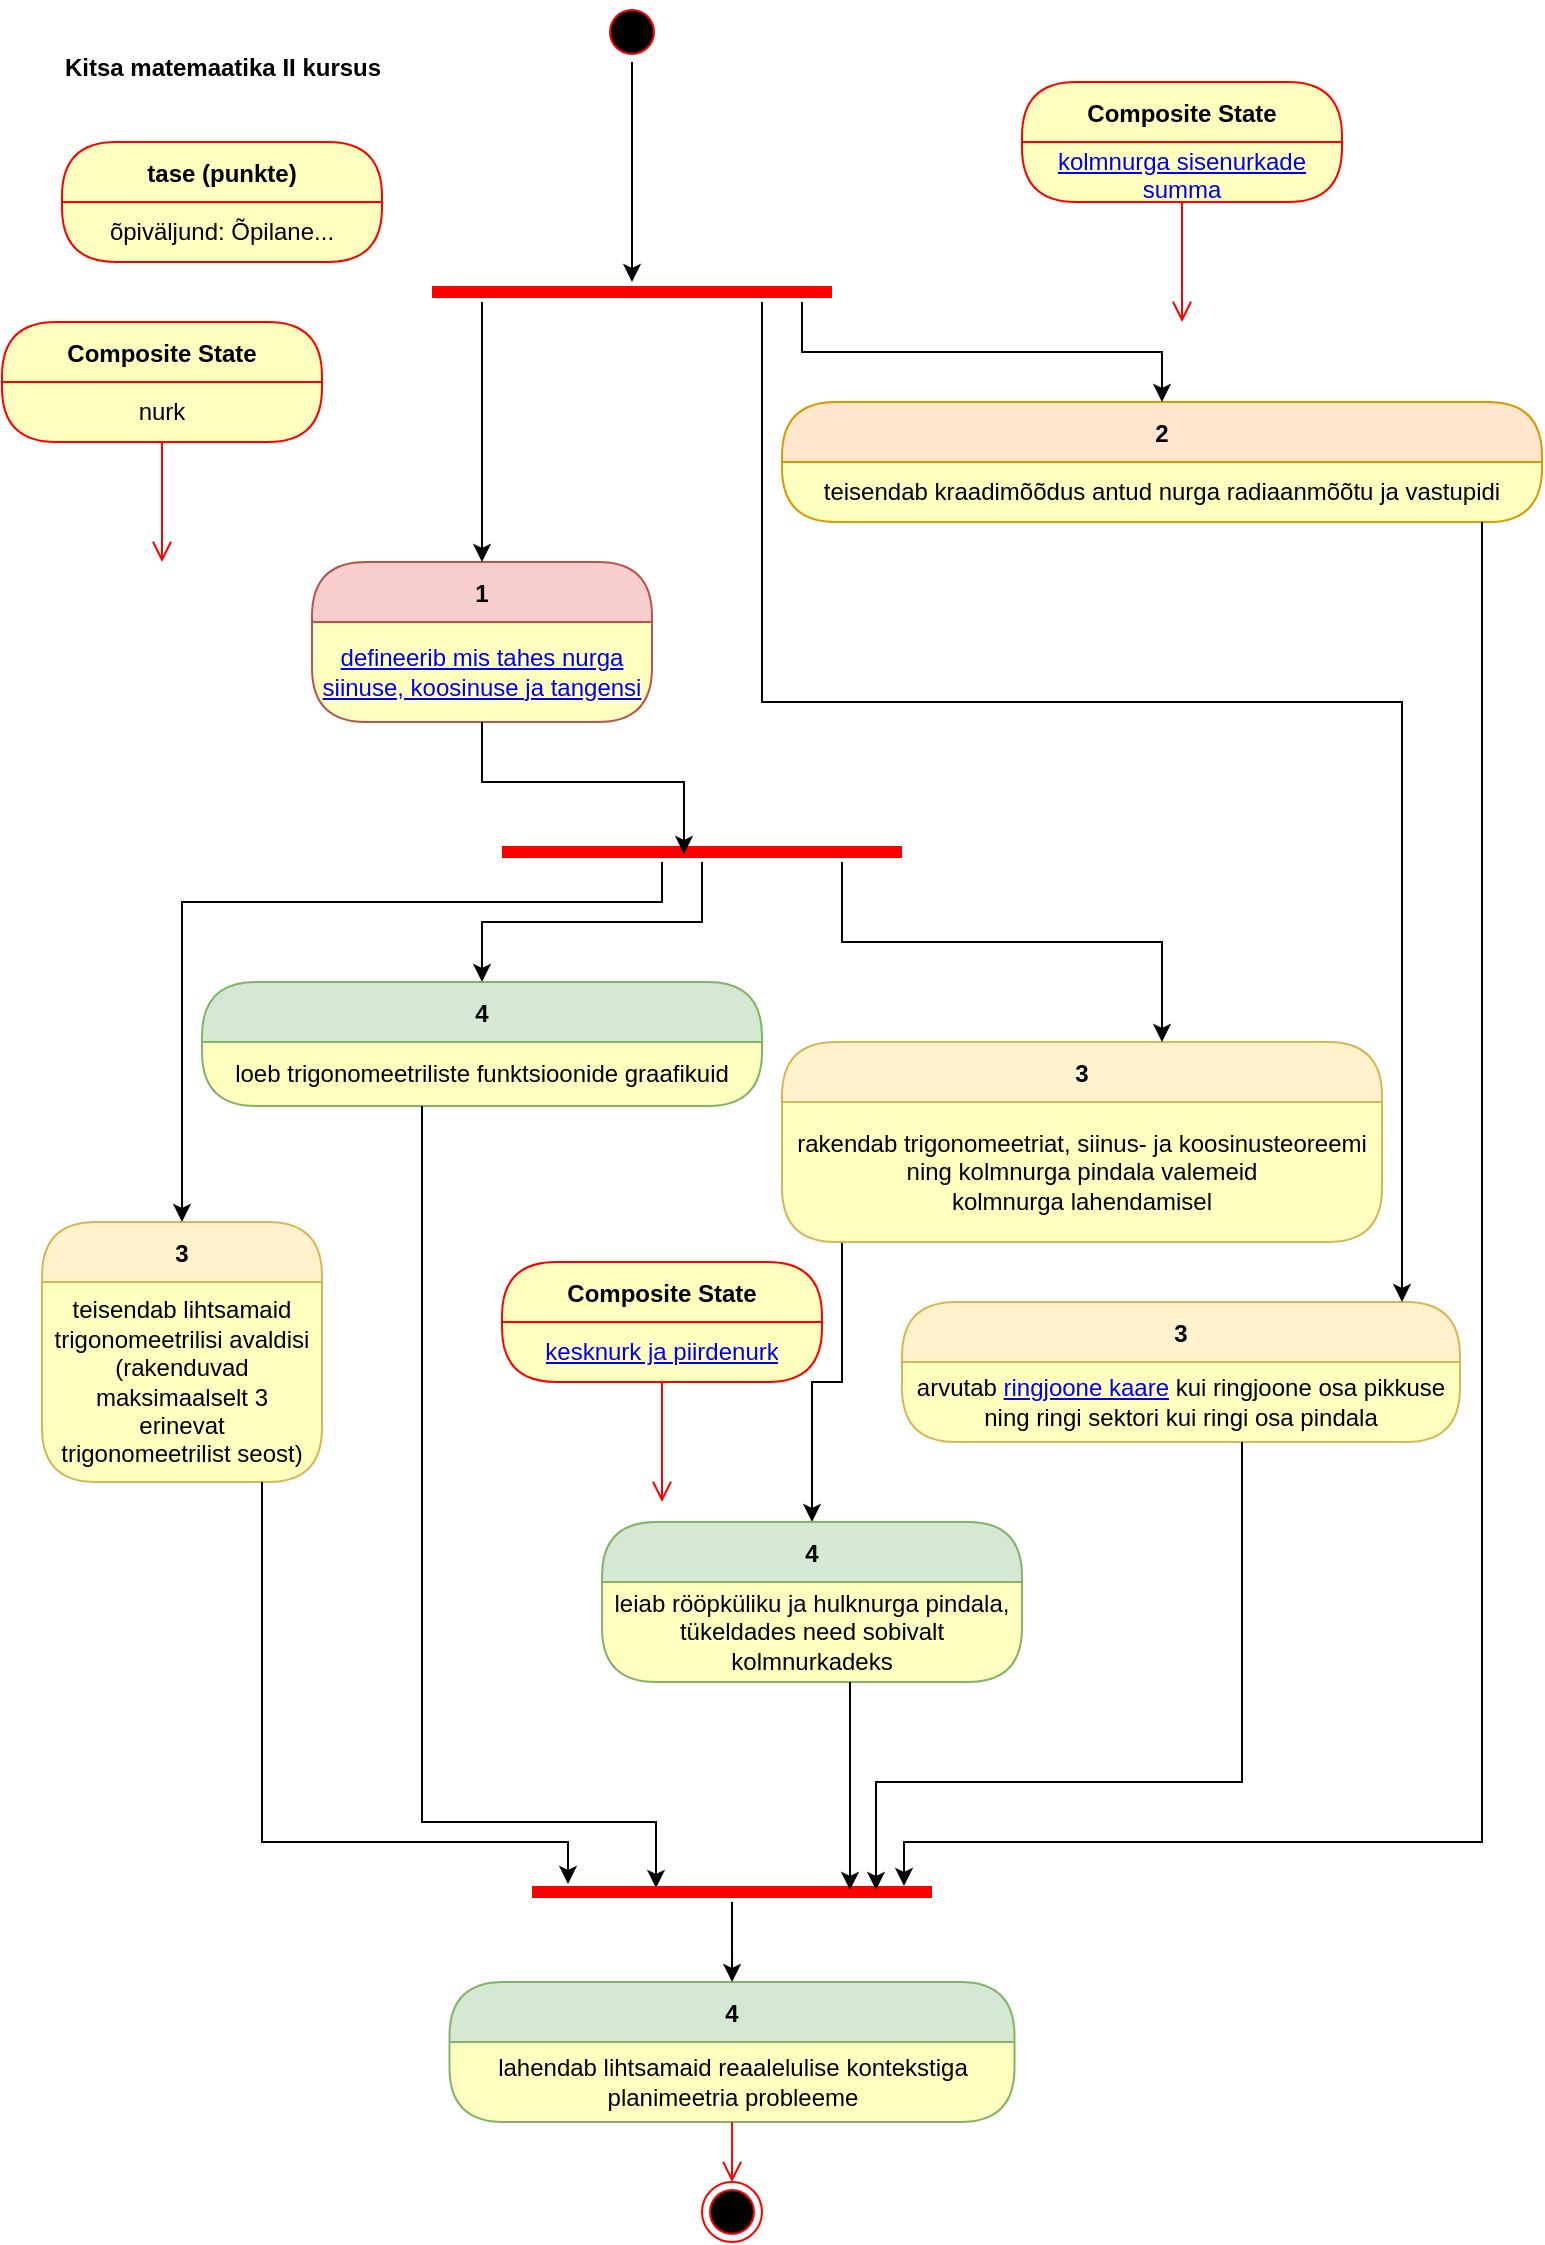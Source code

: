 <mxfile version="26.1.2" pages="2">
  <diagram name="Õpiväljundid" id="HOLbYARwxGNt5G9FzNMO">
    <mxGraphModel dx="740" dy="413" grid="1" gridSize="10" guides="1" tooltips="1" connect="1" arrows="1" fold="1" page="1" pageScale="1" pageWidth="827" pageHeight="1169" math="1" shadow="0">
      <root>
        <mxCell id="0" />
        <mxCell id="1" parent="0" />
        <mxCell id="H3njUC9bQLBFBT5jkG47-1" value="" style="ellipse;html=1;shape=endState;fillColor=#000000;strokeColor=#ff0000;" parent="1" vertex="1">
          <mxGeometry x="370" y="1110" width="30" height="30" as="geometry" />
        </mxCell>
        <mxCell id="H3njUC9bQLBFBT5jkG47-2" value="4" style="swimlane;fontStyle=1;align=center;verticalAlign=middle;childLayout=stackLayout;horizontal=1;startSize=30;horizontalStack=0;resizeParent=0;resizeLast=1;container=0;collapsible=0;rounded=1;arcSize=30;strokeColor=#82b366;fillColor=#d5e8d4;swimlaneFillColor=#ffffc0;dropTarget=0;" parent="1" vertex="1">
          <mxGeometry x="243.75" y="1010" width="282.5" height="70" as="geometry" />
        </mxCell>
        <mxCell id="H3njUC9bQLBFBT5jkG47-3" value="lahendab lihtsamaid reaalelulise kontekstiga planimeetria probleeme" style="text;html=1;strokeColor=none;fillColor=none;align=center;verticalAlign=middle;spacingLeft=4;spacingRight=4;whiteSpace=wrap;overflow=hidden;rotatable=0;fontColor=#000000;" parent="H3njUC9bQLBFBT5jkG47-2" vertex="1">
          <mxGeometry y="30" width="282.5" height="40" as="geometry" />
        </mxCell>
        <mxCell id="H3njUC9bQLBFBT5jkG47-4" value="" style="edgeStyle=orthogonalEdgeStyle;html=1;verticalAlign=bottom;endArrow=open;endSize=8;strokeColor=#ff0000;rounded=0;" parent="1" source="H3njUC9bQLBFBT5jkG47-2" target="H3njUC9bQLBFBT5jkG47-1" edge="1">
          <mxGeometry relative="1" as="geometry">
            <mxPoint x="380" y="980" as="targetPoint" />
          </mxGeometry>
        </mxCell>
        <mxCell id="Rrk2SFUDBp2oYCEs8pPQ-13" style="edgeStyle=orthogonalEdgeStyle;rounded=0;orthogonalLoop=1;jettySize=auto;html=1;" parent="1" source="H3njUC9bQLBFBT5jkG47-17" target="H3njUC9bQLBFBT5jkG47-14" edge="1">
          <mxGeometry relative="1" as="geometry">
            <Array as="points">
              <mxPoint x="440" y="710" />
              <mxPoint x="425" y="710" />
            </Array>
          </mxGeometry>
        </mxCell>
        <mxCell id="H3njUC9bQLBFBT5jkG47-5" value="3" style="swimlane;fontStyle=1;align=center;verticalAlign=middle;childLayout=stackLayout;horizontal=1;startSize=30;horizontalStack=0;resizeParent=0;resizeLast=1;container=0;collapsible=0;rounded=1;arcSize=30;strokeColor=#d6b656;fillColor=#fff2cc;swimlaneFillColor=#ffffc0;dropTarget=0;" parent="1" vertex="1">
          <mxGeometry x="40" y="630" width="140" height="130" as="geometry" />
        </mxCell>
        <mxCell id="H3njUC9bQLBFBT5jkG47-6" value="teisendab lihtsamaid trigonomeetrilisi avaldisi (rakenduvad maksimaalselt 3 erinevat&lt;br/&gt;trigonomeetrilist seost)" style="text;html=1;strokeColor=none;fillColor=none;align=center;verticalAlign=middle;spacingLeft=4;spacingRight=4;whiteSpace=wrap;overflow=hidden;rotatable=0;fontColor=#000000;" parent="H3njUC9bQLBFBT5jkG47-5" vertex="1">
          <mxGeometry y="30" width="140" height="100" as="geometry" />
        </mxCell>
        <mxCell id="H3njUC9bQLBFBT5jkG47-8" value="4" style="swimlane;fontStyle=1;align=center;verticalAlign=middle;childLayout=stackLayout;horizontal=1;startSize=30;horizontalStack=0;resizeParent=0;resizeLast=1;container=0;collapsible=0;rounded=1;arcSize=30;strokeColor=#82b366;fillColor=#d5e8d4;swimlaneFillColor=#ffffc0;dropTarget=0;" parent="1" vertex="1">
          <mxGeometry x="120" y="510" width="280" height="62" as="geometry" />
        </mxCell>
        <mxCell id="H3njUC9bQLBFBT5jkG47-9" value="loeb trigonomeetriliste funktsioonide graafikuid" style="text;html=1;strokeColor=none;fillColor=none;align=center;verticalAlign=middle;spacingLeft=4;spacingRight=4;whiteSpace=wrap;overflow=hidden;rotatable=0;fontColor=#000000;" parent="H3njUC9bQLBFBT5jkG47-8" vertex="1">
          <mxGeometry y="30" width="280" height="32" as="geometry" />
        </mxCell>
        <mxCell id="H3njUC9bQLBFBT5jkG47-11" value="3" style="swimlane;fontStyle=1;align=center;verticalAlign=middle;childLayout=stackLayout;horizontal=1;startSize=30;horizontalStack=0;resizeParent=0;resizeLast=1;container=0;collapsible=0;rounded=1;arcSize=30;strokeColor=#d6b656;fillColor=#fff2cc;swimlaneFillColor=#ffffc0;dropTarget=0;" parent="1" vertex="1">
          <mxGeometry x="470" y="670" width="279" height="70" as="geometry" />
        </mxCell>
        <mxCell id="H3njUC9bQLBFBT5jkG47-12" value="arvutab &lt;a href=&quot;https://youtu.be/5QrQdBS312s&quot;&gt;ringjoone kaare&lt;/a&gt; kui ringjoone osa pikkuse ning ringi sektori kui ringi osa pindala" style="text;html=1;strokeColor=none;fillColor=none;align=center;verticalAlign=middle;spacingLeft=4;spacingRight=4;whiteSpace=wrap;overflow=hidden;rotatable=0;fontColor=#000000;" parent="H3njUC9bQLBFBT5jkG47-11" vertex="1">
          <mxGeometry y="30" width="279" height="40" as="geometry" />
        </mxCell>
        <mxCell id="H3njUC9bQLBFBT5jkG47-14" value="4" style="swimlane;fontStyle=1;align=center;verticalAlign=middle;childLayout=stackLayout;horizontal=1;startSize=30;horizontalStack=0;resizeParent=0;resizeLast=1;container=0;collapsible=0;rounded=1;arcSize=30;strokeColor=#82b366;fillColor=#d5e8d4;swimlaneFillColor=#ffffc0;dropTarget=0;" parent="1" vertex="1">
          <mxGeometry x="320" y="780" width="210" height="80" as="geometry" />
        </mxCell>
        <mxCell id="H3njUC9bQLBFBT5jkG47-15" value="leiab rööpküliku ja hulknurga pindala, tükeldades need sobivalt kolmnurkadeks" style="text;html=1;strokeColor=none;fillColor=none;align=center;verticalAlign=middle;spacingLeft=4;spacingRight=4;whiteSpace=wrap;overflow=hidden;rotatable=0;fontColor=#000000;" parent="H3njUC9bQLBFBT5jkG47-14" vertex="1">
          <mxGeometry y="30" width="210" height="50" as="geometry" />
        </mxCell>
        <mxCell id="H3njUC9bQLBFBT5jkG47-17" value="3" style="swimlane;fontStyle=1;align=center;verticalAlign=middle;childLayout=stackLayout;horizontal=1;startSize=30;horizontalStack=0;resizeParent=0;resizeLast=1;container=0;collapsible=0;rounded=1;arcSize=30;strokeColor=#d6b656;fillColor=#fff2cc;swimlaneFillColor=#ffffc0;dropTarget=0;" parent="1" vertex="1">
          <mxGeometry x="410" y="540" width="300" height="100" as="geometry" />
        </mxCell>
        <mxCell id="H3njUC9bQLBFBT5jkG47-18" value="rakendab trigonomeetriat, siinus- ja koosinusteoreemi ning kolmnurga pindala valemeid&lt;br/&gt;kolmnurga lahendamisel" style="text;html=1;strokeColor=none;fillColor=none;align=center;verticalAlign=middle;spacingLeft=4;spacingRight=4;whiteSpace=wrap;overflow=hidden;rotatable=0;fontColor=#000000;" parent="H3njUC9bQLBFBT5jkG47-17" vertex="1">
          <mxGeometry y="30" width="300" height="70" as="geometry" />
        </mxCell>
        <mxCell id="H3njUC9bQLBFBT5jkG47-20" value="2" style="swimlane;fontStyle=1;align=center;verticalAlign=middle;childLayout=stackLayout;horizontal=1;startSize=30;horizontalStack=0;resizeParent=0;resizeLast=1;container=0;collapsible=0;rounded=1;arcSize=30;strokeColor=#d79b00;fillColor=#ffe6cc;swimlaneFillColor=#ffffc0;dropTarget=0;" parent="1" vertex="1">
          <mxGeometry x="410" y="220" width="380" height="60" as="geometry" />
        </mxCell>
        <mxCell id="H3njUC9bQLBFBT5jkG47-21" value="teisendab kraadimõõdus antud nurga radiaanmõõtu ja vastupidi" style="text;html=1;strokeColor=none;fillColor=none;align=center;verticalAlign=middle;spacingLeft=4;spacingRight=4;whiteSpace=wrap;overflow=hidden;rotatable=0;fontColor=#000000;fontFamily=Helvetica;" parent="H3njUC9bQLBFBT5jkG47-20" vertex="1">
          <mxGeometry y="30" width="380" height="30" as="geometry" />
        </mxCell>
        <mxCell id="H3njUC9bQLBFBT5jkG47-23" value="1" style="swimlane;fontStyle=1;align=center;verticalAlign=middle;childLayout=stackLayout;horizontal=1;startSize=30;horizontalStack=0;resizeParent=0;resizeLast=1;container=0;collapsible=0;rounded=1;arcSize=30;strokeColor=#b85450;fillColor=#f8cecc;swimlaneFillColor=#ffffc0;dropTarget=0;" parent="1" vertex="1">
          <mxGeometry x="175" y="300" width="170" height="80" as="geometry" />
        </mxCell>
        <mxCell id="H3njUC9bQLBFBT5jkG47-24" value="&lt;a href=&quot;https://youtu.be/VJu7h53GuGE&quot;&gt;defineerib mis tahes nurga siinuse, koosinuse ja tangensi&lt;/a&gt;" style="text;html=1;strokeColor=none;fillColor=none;align=center;verticalAlign=middle;spacingLeft=4;spacingRight=4;whiteSpace=wrap;overflow=hidden;rotatable=0;fontColor=#000000;" parent="H3njUC9bQLBFBT5jkG47-23" vertex="1">
          <mxGeometry y="30" width="170" height="50" as="geometry" />
        </mxCell>
        <mxCell id="H3njUC9bQLBFBT5jkG47-29" value=" leiab hulkade ühendi, ühisosa ja antud hulga osahulga" style="text;html=1;strokeColor=none;fillColor=none;align=center;verticalAlign=middle;spacingLeft=4;spacingRight=4;whiteSpace=wrap;overflow=hidden;rotatable=0;fontColor=#000000;" parent="H3njUC9bQLBFBT5jkG47-23" vertex="1">
          <mxGeometry y="80" width="170" as="geometry" />
        </mxCell>
        <mxCell id="H3njUC9bQLBFBT5jkG47-26" value="" style="ellipse;html=1;shape=startState;fillColor=#000000;strokeColor=#ff0000;" parent="1" vertex="1">
          <mxGeometry x="320" y="20" width="30" height="30" as="geometry" />
        </mxCell>
        <mxCell id="H3njUC9bQLBFBT5jkG47-41" style="edgeStyle=orthogonalEdgeStyle;rounded=0;orthogonalLoop=1;jettySize=auto;html=1;" parent="1" source="H3njUC9bQLBFBT5jkG47-38" target="H3njUC9bQLBFBT5jkG47-23" edge="1">
          <mxGeometry relative="1" as="geometry">
            <Array as="points">
              <mxPoint x="260" y="230" />
              <mxPoint x="260" y="230" />
            </Array>
          </mxGeometry>
        </mxCell>
        <mxCell id="pphFC8Ue03wzv7ntUBVL-11" style="edgeStyle=orthogonalEdgeStyle;rounded=0;orthogonalLoop=1;jettySize=auto;html=1;" parent="1" source="H3njUC9bQLBFBT5jkG47-38" target="H3njUC9bQLBFBT5jkG47-20" edge="1">
          <mxGeometry relative="1" as="geometry">
            <Array as="points">
              <mxPoint x="420" y="195" />
              <mxPoint x="600" y="195" />
            </Array>
          </mxGeometry>
        </mxCell>
        <mxCell id="pphFC8Ue03wzv7ntUBVL-20" style="edgeStyle=orthogonalEdgeStyle;rounded=0;orthogonalLoop=1;jettySize=auto;html=1;" parent="1" source="H3njUC9bQLBFBT5jkG47-38" target="H3njUC9bQLBFBT5jkG47-11" edge="1">
          <mxGeometry relative="1" as="geometry">
            <Array as="points">
              <mxPoint x="400" y="370" />
              <mxPoint x="720" y="370" />
            </Array>
          </mxGeometry>
        </mxCell>
        <mxCell id="H3njUC9bQLBFBT5jkG47-38" value="" style="shape=line;html=1;strokeWidth=6;strokeColor=#ff0000;" parent="1" vertex="1">
          <mxGeometry x="235" y="160" width="200" height="10" as="geometry" />
        </mxCell>
        <mxCell id="H3njUC9bQLBFBT5jkG47-40" style="edgeStyle=orthogonalEdgeStyle;rounded=0;orthogonalLoop=1;jettySize=auto;html=1;entryX=0.5;entryY=0;entryDx=0;entryDy=0;entryPerimeter=0;" parent="1" source="H3njUC9bQLBFBT5jkG47-26" target="H3njUC9bQLBFBT5jkG47-38" edge="1">
          <mxGeometry relative="1" as="geometry" />
        </mxCell>
        <mxCell id="Rrk2SFUDBp2oYCEs8pPQ-1" value="Kitsa matemaatika II kursus" style="text;align=center;fontStyle=1;verticalAlign=middle;spacingLeft=3;spacingRight=3;strokeColor=none;rotatable=0;points=[[0,0.5],[1,0.5]];portConstraint=eastwest;html=1;" parent="1" vertex="1">
          <mxGeometry x="90" y="40" width="80" height="26" as="geometry" />
        </mxCell>
        <mxCell id="Rrk2SFUDBp2oYCEs8pPQ-2" value="tase (punkte)" style="swimlane;fontStyle=1;align=center;verticalAlign=middle;childLayout=stackLayout;horizontal=1;startSize=30;horizontalStack=0;resizeParent=0;resizeLast=1;container=0;fontColor=#000000;collapsible=0;rounded=1;arcSize=30;strokeColor=#ff0000;fillColor=#ffffc0;swimlaneFillColor=#ffffc0;dropTarget=0;" parent="1" vertex="1">
          <mxGeometry x="50" y="90" width="160" height="60" as="geometry" />
        </mxCell>
        <mxCell id="Rrk2SFUDBp2oYCEs8pPQ-3" value="õpiväljund: Õpilane..." style="text;html=1;strokeColor=none;fillColor=none;align=center;verticalAlign=middle;spacingLeft=4;spacingRight=4;whiteSpace=wrap;overflow=hidden;rotatable=0;fontColor=#000000;" parent="Rrk2SFUDBp2oYCEs8pPQ-2" vertex="1">
          <mxGeometry y="30" width="160" height="30" as="geometry" />
        </mxCell>
        <mxCell id="pphFC8Ue03wzv7ntUBVL-6" style="edgeStyle=orthogonalEdgeStyle;rounded=0;orthogonalLoop=1;jettySize=auto;html=1;" parent="1" source="pphFC8Ue03wzv7ntUBVL-5" target="H3njUC9bQLBFBT5jkG47-2" edge="1">
          <mxGeometry relative="1" as="geometry" />
        </mxCell>
        <mxCell id="pphFC8Ue03wzv7ntUBVL-5" value="" style="shape=line;html=1;strokeWidth=6;strokeColor=#ff0000;" parent="1" vertex="1">
          <mxGeometry x="285" y="960" width="200" height="10" as="geometry" />
        </mxCell>
        <mxCell id="pphFC8Ue03wzv7ntUBVL-7" style="edgeStyle=orthogonalEdgeStyle;rounded=0;orthogonalLoop=1;jettySize=auto;html=1;entryX=0.795;entryY=0.4;entryDx=0;entryDy=0;entryPerimeter=0;" parent="1" source="H3njUC9bQLBFBT5jkG47-15" target="pphFC8Ue03wzv7ntUBVL-5" edge="1">
          <mxGeometry relative="1" as="geometry">
            <Array as="points">
              <mxPoint x="444" y="850" />
              <mxPoint x="444" y="850" />
            </Array>
          </mxGeometry>
        </mxCell>
        <mxCell id="pphFC8Ue03wzv7ntUBVL-8" style="edgeStyle=orthogonalEdgeStyle;rounded=0;orthogonalLoop=1;jettySize=auto;html=1;entryX=0.09;entryY=0.1;entryDx=0;entryDy=0;entryPerimeter=0;" parent="1" source="H3njUC9bQLBFBT5jkG47-5" target="pphFC8Ue03wzv7ntUBVL-5" edge="1">
          <mxGeometry relative="1" as="geometry">
            <Array as="points">
              <mxPoint x="150" y="940" />
              <mxPoint x="303" y="940" />
            </Array>
          </mxGeometry>
        </mxCell>
        <mxCell id="pphFC8Ue03wzv7ntUBVL-9" style="edgeStyle=orthogonalEdgeStyle;rounded=0;orthogonalLoop=1;jettySize=auto;html=1;entryX=0.31;entryY=0.3;entryDx=0;entryDy=0;entryPerimeter=0;" parent="1" source="H3njUC9bQLBFBT5jkG47-9" target="pphFC8Ue03wzv7ntUBVL-5" edge="1">
          <mxGeometry relative="1" as="geometry">
            <Array as="points">
              <mxPoint x="230" y="930" />
              <mxPoint x="347" y="930" />
            </Array>
          </mxGeometry>
        </mxCell>
        <mxCell id="pphFC8Ue03wzv7ntUBVL-10" style="edgeStyle=orthogonalEdgeStyle;rounded=0;orthogonalLoop=1;jettySize=auto;html=1;entryX=0.93;entryY=0.2;entryDx=0;entryDy=0;entryPerimeter=0;" parent="1" source="H3njUC9bQLBFBT5jkG47-21" target="pphFC8Ue03wzv7ntUBVL-5" edge="1">
          <mxGeometry relative="1" as="geometry">
            <Array as="points">
              <mxPoint x="760" y="940" />
              <mxPoint x="471" y="940" />
            </Array>
          </mxGeometry>
        </mxCell>
        <mxCell id="pphFC8Ue03wzv7ntUBVL-15" style="edgeStyle=orthogonalEdgeStyle;rounded=0;orthogonalLoop=1;jettySize=auto;html=1;" parent="1" source="pphFC8Ue03wzv7ntUBVL-12" target="H3njUC9bQLBFBT5jkG47-17" edge="1">
          <mxGeometry relative="1" as="geometry">
            <Array as="points">
              <mxPoint x="440" y="490" />
              <mxPoint x="600" y="490" />
            </Array>
          </mxGeometry>
        </mxCell>
        <mxCell id="pphFC8Ue03wzv7ntUBVL-16" style="edgeStyle=orthogonalEdgeStyle;rounded=0;orthogonalLoop=1;jettySize=auto;html=1;" parent="1" source="pphFC8Ue03wzv7ntUBVL-12" target="H3njUC9bQLBFBT5jkG47-8" edge="1">
          <mxGeometry relative="1" as="geometry" />
        </mxCell>
        <mxCell id="pphFC8Ue03wzv7ntUBVL-17" style="edgeStyle=orthogonalEdgeStyle;rounded=0;orthogonalLoop=1;jettySize=auto;html=1;" parent="1" source="pphFC8Ue03wzv7ntUBVL-12" target="H3njUC9bQLBFBT5jkG47-5" edge="1">
          <mxGeometry relative="1" as="geometry">
            <Array as="points">
              <mxPoint x="350" y="470" />
              <mxPoint x="110" y="470" />
            </Array>
          </mxGeometry>
        </mxCell>
        <mxCell id="pphFC8Ue03wzv7ntUBVL-12" value="" style="shape=line;html=1;strokeWidth=6;strokeColor=#ff0000;" parent="1" vertex="1">
          <mxGeometry x="270" y="440" width="200" height="10" as="geometry" />
        </mxCell>
        <mxCell id="pphFC8Ue03wzv7ntUBVL-18" style="edgeStyle=orthogonalEdgeStyle;rounded=0;orthogonalLoop=1;jettySize=auto;html=1;entryX=0.455;entryY=0.6;entryDx=0;entryDy=0;entryPerimeter=0;" parent="1" source="H3njUC9bQLBFBT5jkG47-24" target="pphFC8Ue03wzv7ntUBVL-12" edge="1">
          <mxGeometry relative="1" as="geometry" />
        </mxCell>
        <mxCell id="pphFC8Ue03wzv7ntUBVL-21" style="edgeStyle=orthogonalEdgeStyle;rounded=0;orthogonalLoop=1;jettySize=auto;html=1;entryX=0.86;entryY=0.4;entryDx=0;entryDy=0;entryPerimeter=0;" parent="1" source="H3njUC9bQLBFBT5jkG47-12" target="pphFC8Ue03wzv7ntUBVL-5" edge="1">
          <mxGeometry relative="1" as="geometry">
            <Array as="points">
              <mxPoint x="640" y="910" />
              <mxPoint x="457" y="910" />
            </Array>
          </mxGeometry>
        </mxCell>
        <mxCell id="zeGqMkPXim4bhpI9RW-y-1" value="Composite State" style="swimlane;fontStyle=1;align=center;verticalAlign=middle;childLayout=stackLayout;horizontal=1;startSize=30;horizontalStack=0;resizeParent=0;resizeLast=1;container=0;fontColor=#000000;collapsible=0;rounded=1;arcSize=30;strokeColor=#ff0000;fillColor=#ffffc0;swimlaneFillColor=#ffffc0;dropTarget=0;" parent="1" vertex="1">
          <mxGeometry x="20" y="180" width="160" height="60" as="geometry" />
        </mxCell>
        <mxCell id="zeGqMkPXim4bhpI9RW-y-2" value="nurk" style="text;html=1;strokeColor=none;fillColor=none;align=center;verticalAlign=middle;spacingLeft=4;spacingRight=4;whiteSpace=wrap;overflow=hidden;rotatable=0;fontColor=#000000;" parent="zeGqMkPXim4bhpI9RW-y-1" vertex="1">
          <mxGeometry y="30" width="160" height="30" as="geometry" />
        </mxCell>
        <mxCell id="zeGqMkPXim4bhpI9RW-y-3" value="" style="edgeStyle=orthogonalEdgeStyle;html=1;verticalAlign=bottom;endArrow=open;endSize=8;strokeColor=#ff0000;rounded=0;" parent="1" source="zeGqMkPXim4bhpI9RW-y-1" edge="1">
          <mxGeometry relative="1" as="geometry">
            <mxPoint x="100" y="300" as="targetPoint" />
          </mxGeometry>
        </mxCell>
        <mxCell id="zeGqMkPXim4bhpI9RW-y-4" value="Composite State" style="swimlane;fontStyle=1;align=center;verticalAlign=middle;childLayout=stackLayout;horizontal=1;startSize=30;horizontalStack=0;resizeParent=0;resizeLast=1;container=0;fontColor=#000000;collapsible=0;rounded=1;arcSize=30;strokeColor=#ff0000;fillColor=#ffffc0;swimlaneFillColor=#ffffc0;dropTarget=0;" parent="1" vertex="1">
          <mxGeometry x="270" y="650" width="160" height="60" as="geometry" />
        </mxCell>
        <mxCell id="zeGqMkPXim4bhpI9RW-y-5" value="&lt;a href=&quot;https://youtu.be/ShlA80K-1tk&quot;&gt;kesknurk ja piirdenurk&lt;/a&gt;" style="text;html=1;strokeColor=none;fillColor=none;align=center;verticalAlign=middle;spacingLeft=4;spacingRight=4;whiteSpace=wrap;overflow=hidden;rotatable=0;fontColor=#000000;" parent="zeGqMkPXim4bhpI9RW-y-4" vertex="1">
          <mxGeometry y="30" width="160" height="30" as="geometry" />
        </mxCell>
        <mxCell id="zeGqMkPXim4bhpI9RW-y-6" value="" style="edgeStyle=orthogonalEdgeStyle;html=1;verticalAlign=bottom;endArrow=open;endSize=8;strokeColor=#ff0000;rounded=0;" parent="1" source="zeGqMkPXim4bhpI9RW-y-4" edge="1">
          <mxGeometry relative="1" as="geometry">
            <mxPoint x="350" y="770" as="targetPoint" />
          </mxGeometry>
        </mxCell>
        <mxCell id="-W1m9C-Xb5tXNsrV3i1l-1" value="Composite State" style="swimlane;fontStyle=1;align=center;verticalAlign=middle;childLayout=stackLayout;horizontal=1;startSize=30;horizontalStack=0;resizeParent=0;resizeLast=1;container=0;fontColor=#000000;collapsible=0;rounded=1;arcSize=30;strokeColor=#ff0000;fillColor=#ffffc0;swimlaneFillColor=#ffffc0;dropTarget=0;" vertex="1" parent="1">
          <mxGeometry x="530" y="60" width="160" height="60" as="geometry" />
        </mxCell>
        <mxCell id="-W1m9C-Xb5tXNsrV3i1l-2" value="&lt;a href=&quot;https://youtu.be/MkCB1XhrBUU&quot;&gt;kolmnurga sisenurkade summa&lt;/a&gt;" style="text;html=1;strokeColor=none;fillColor=none;align=center;verticalAlign=middle;spacingLeft=4;spacingRight=4;whiteSpace=wrap;overflow=hidden;rotatable=0;fontColor=#000000;" vertex="1" parent="-W1m9C-Xb5tXNsrV3i1l-1">
          <mxGeometry y="30" width="160" height="30" as="geometry" />
        </mxCell>
        <mxCell id="-W1m9C-Xb5tXNsrV3i1l-3" value="" style="edgeStyle=orthogonalEdgeStyle;html=1;verticalAlign=bottom;endArrow=open;endSize=8;strokeColor=#ff0000;rounded=0;" edge="1" source="-W1m9C-Xb5tXNsrV3i1l-1" parent="1">
          <mxGeometry relative="1" as="geometry">
            <mxPoint x="610" y="180" as="targetPoint" />
          </mxGeometry>
        </mxCell>
      </root>
    </mxGraphModel>
  </diagram>
  <diagram id="G3zDwb-mi2738iLz7LDv" name="Hindamine">
    <mxGraphModel dx="1380" dy="907" grid="1" gridSize="10" guides="1" tooltips="1" connect="1" arrows="1" fold="1" page="1" pageScale="1" pageWidth="850" pageHeight="1100" math="0" shadow="0">
      <root>
        <mxCell id="0" />
        <mxCell id="1" parent="0" />
        <mxCell id="I_-PW9f_ODD57kMSkVxC-2" value="&lt;p data-pm-slice=&quot;1 1 []&quot;&gt;Hindan iga õpiväljundi saavutamist, mida kontrollin lühitestiga, mis võib sisaldada ülesandeid eri õpiväljundite kohta. Mitmes testis võib olla ülesandeid sama õpiväljundi kohta. See tähendab, et õpilane võib saada sama õpiväljundi kohta mitu hinnet. Kõrgem hinne näitab kõrgemat oskustaset. Arvesse läheb suurim hinne, mis näitab, kuhu õpilane on jõudnud. Kui see hinne on suurem kui eelmine hinne, siis on õpilane tõenäoliselt õppinud. Kui õpilane on ühe ja sama õpiväljundi saavutatuse kohta saanud mitu hinnet, nt 4, 2, 3, 1, siis kehtima jääb hinne 4, kuna see on suurim&amp;nbsp;hinne. Lühitesti sooritades on keelatud kasutada mis tahes info hankimise abivahendeid, välja arvatud enda või kaasõpilase aju. Matemaatikas tuleb lõpuks sooritada eksam ja valmistume selleks niimoodi. Kui õpilane siiski vähemalt puudutab keelatud abivahendit, siis ma õpilase sooritust ei hinda.&lt;/p&gt;&lt;p&gt;&lt;/p&gt;&lt;p&gt;Kui mingi õpiväljundi hinne on 1 või 2, siis saab õpilane minult kaheosalise kooliväliseks lahendamiseks mõeldud ülesannete kogumi, milles tuleb täielikult lahendada õpiväljundiga seotud eestikeelsete sõnade ristsõna ja vähemalt 50 % ulatuses teemakohased matemaatika tervikülesanded korrektselt. Ristsõna lahendamise eesmärk on oskus osata seotud sõnavara eesti keeles, et mõistaksime üksteist paremini. Kui korrektselt lahendatud matemaatikaülesandeid on vähem kui 50 % õpilasele määratud tervikülesannete arvust, siis saab õpilane uued matemaatikaülesanded, mida on sedapuhku kahekordne arv võrreldes eelmise ülesannete arvuga, mis tuleb lahendada samal tingimusel. Kui ka seekord normi ei saavutata, saab õpilane omakorda kahekordse arvu uusi ülesandeid samal tingimusel lahendamiseks ning see protsess võib kesta seni, kuni kestab kursus, mille lõppedes fikseerime kõik hinded lõplikuks kursusehindeks. Mida rohkem õpilane harjutab, seda paremini selgeks teema saab.&lt;/p&gt;&lt;p&gt;&lt;/p&gt;&lt;p&gt;Kursusel on kaheksa õpiväljundit, mille kaalud on esitatud juuresoleval skeemil. Kui testis on boonusülesanne ja see on korrektselt lahendatud, siis sellise testi hinne kaalutakse ühe kaalu võrra suurema kaaluga - eKoolis kaks viit.&lt;/p&gt;&lt;p&gt;&lt;/p&gt;&lt;p&gt;Kui õpilane saaks testisoorituse hindeks 5 või kaks viit, siis on võimalus, et ta kutsutakse järgmises õppesessioonis, kui ta on kohal, vastavalt esimese kümne või viie minuti kestel tahvlile lahendama sarnast ülesannet ja kaasõpilastele valjuhäälselt selgitama ilma nimetatud keelatud abivahenditeta. Seeläbi kontrollime õpilase tegelikke oskusi ja see on võimalus õpilasel oma mõtteid selgitada. Kui õpilane seeläbi näitab, et ta päriselt oskab, siis kaalutakse ta maksimaalne hinne senisest kaalust ühe võrra suurema kaaluga, mistõttu eKoolis 5 / 4 tähendab hoopis tavakaalust kahe kaalu võrra suuremat kaalu. Muul juhul peab õpilane edaspidi samasuguse ajapiiranguga õppesessioonidevahelise kuni 20-min pausi kestel minu antud paberilehele lahendama sarnase ülesande. Iga sellise pausi kestel toimub lahendamine, kuni on tõendatud oskus. Kui õpilane keeldub tahvlile lahendamast, siis ta lahendab samamoodi minu antud paberilehele nimetatud pausi kestel. See reegliosa on sisse seatud seetõttu, et vahel ma kahtlustan keelatud abivahendi kasutamist, ning et vältida olukorda, milles õpilane saaks seetõttu maksimaalse hinde ja eksamil siiski hakkama ei saaks.&lt;/p&gt;&lt;p&gt;&lt;/p&gt;&lt;p&gt;&lt;span style=&quot;background-color: initial;&quot;&gt;Eraldi hinnete parandamist me ei tee. Iga lühitest võib olla osaline või täielik eelneva testi järelvastamine. Kuni kursuse lõpuni on võimalik tõendada õpiväljundi saavutamist, kui vastav temaatika on testis. Muul juhul saab õpilane endale vähemalt 3 kujundada vastava õpiväljundi kohta nimetatud koolivälise ülesande sooritamise kaudu.&lt;/span&gt;&lt;br&gt;&lt;/p&gt;" style="text;whiteSpace=wrap;html=1;fontFamily=Times New Roman;" parent="1" vertex="1">
          <mxGeometry x="268" y="40" width="315" height="1040" as="geometry" />
        </mxCell>
      </root>
    </mxGraphModel>
  </diagram>
</mxfile>
